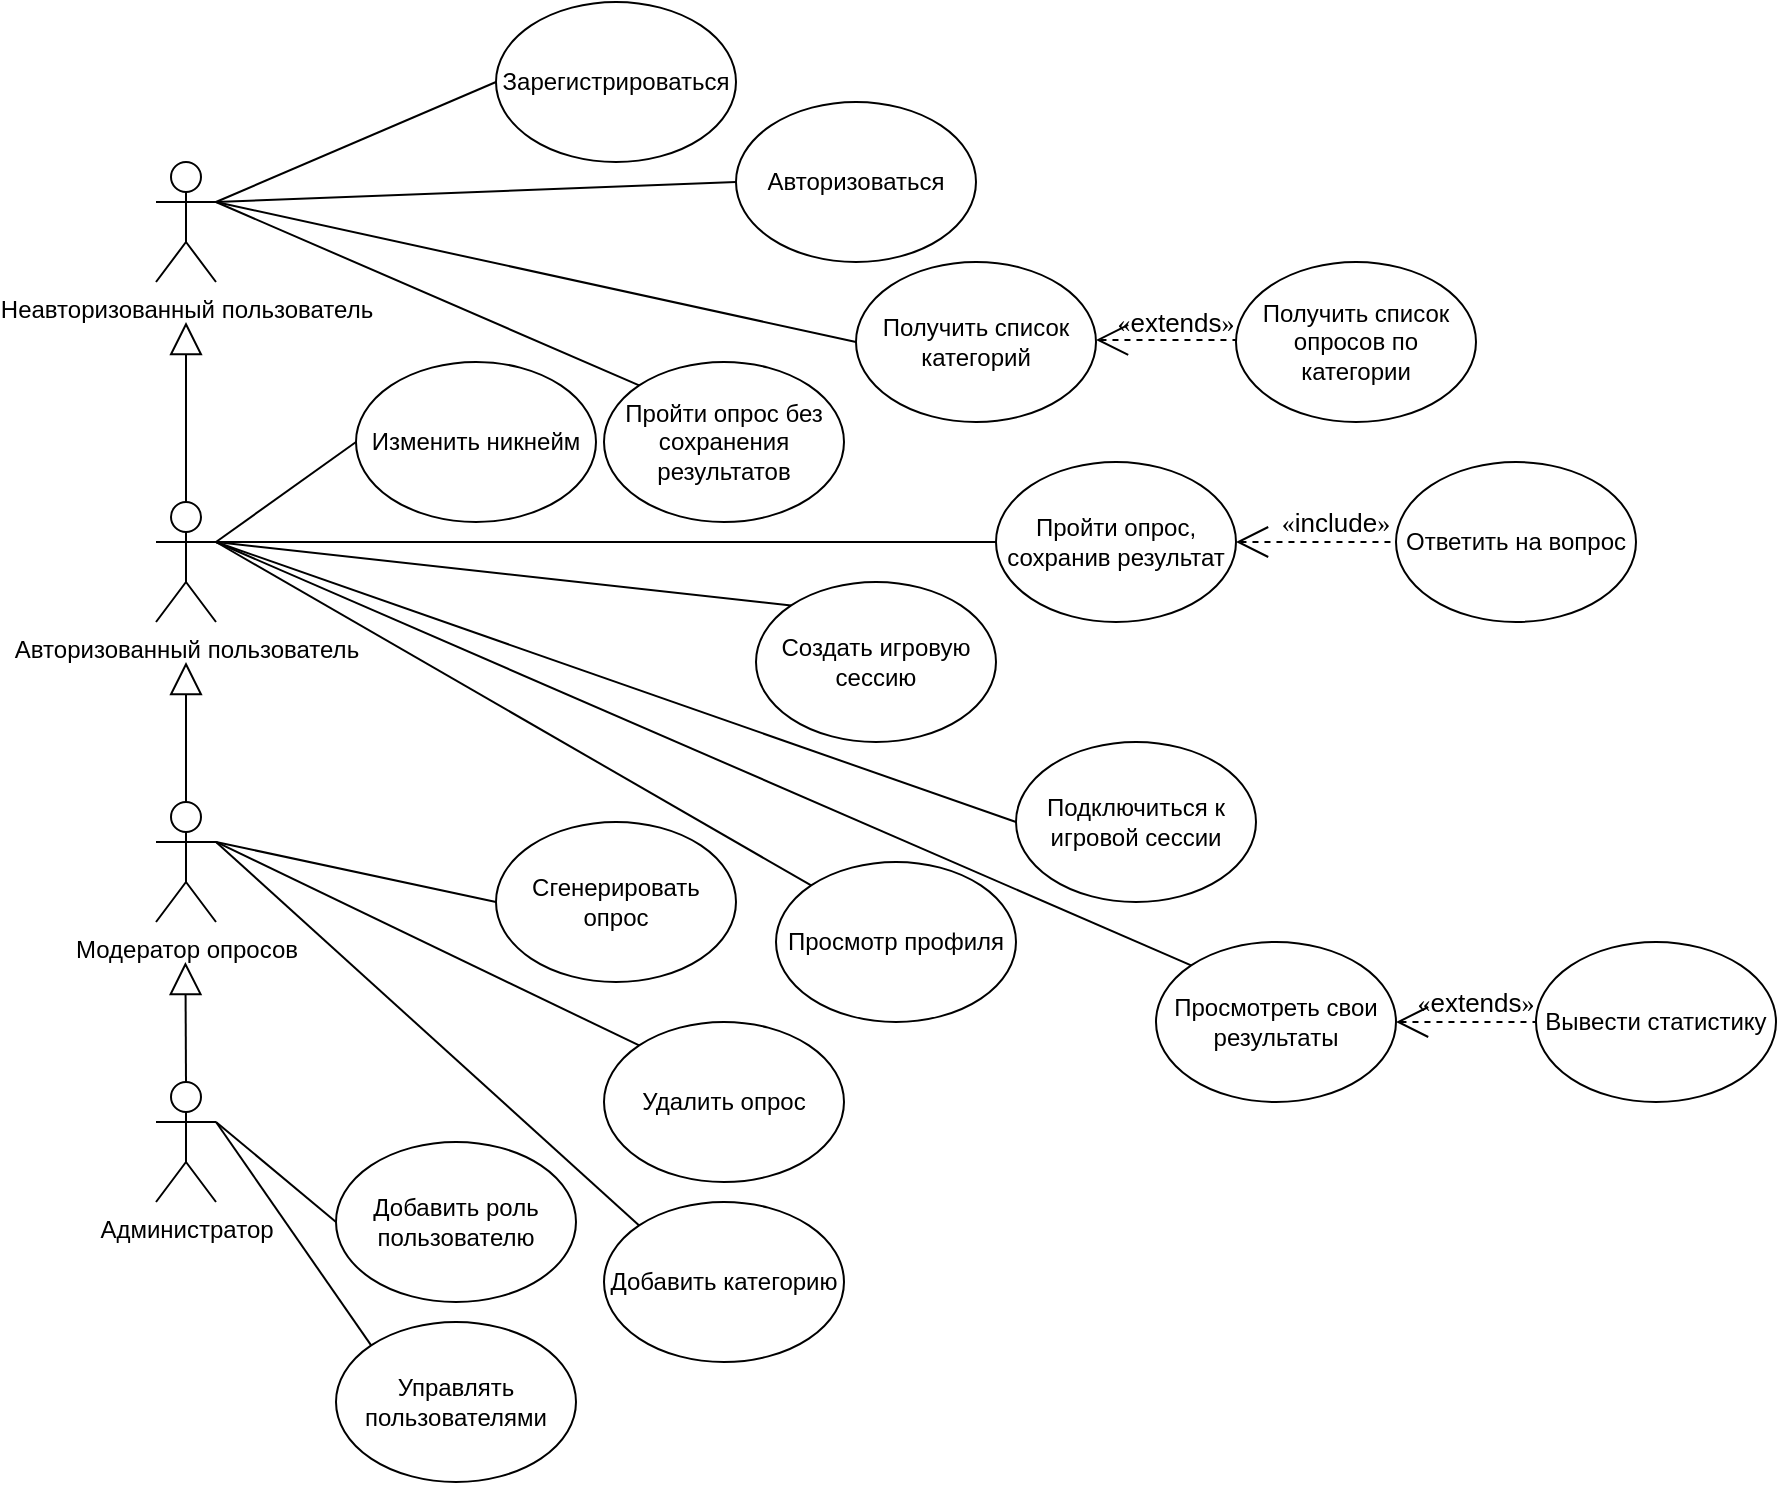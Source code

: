 <mxfile version="13.0.3" type="device"><diagram id="PY1LX5CFL5X96wbn3dsY" name="Page-1"><mxGraphModel dx="1072" dy="802" grid="1" gridSize="10" guides="1" tooltips="1" connect="1" arrows="1" fold="1" page="1" pageScale="1" pageWidth="827" pageHeight="1169" math="0" shadow="0"><root><mxCell id="0"/><mxCell id="1" parent="0"/><mxCell id="REfOlEhsivwN6Zjn0hID-1" value="Неавторизованный пользователь" style="shape=umlActor;verticalLabelPosition=bottom;labelBackgroundColor=#ffffff;verticalAlign=top;html=1;outlineConnect=0;" parent="1" vertex="1"><mxGeometry x="130" y="120" width="30" height="60" as="geometry"/></mxCell><mxCell id="REfOlEhsivwN6Zjn0hID-2" value="Зарегистрироваться" style="ellipse;whiteSpace=wrap;html=1;" parent="1" vertex="1"><mxGeometry x="300" y="40" width="120" height="80" as="geometry"/></mxCell><mxCell id="REfOlEhsivwN6Zjn0hID-3" value="Авторизоваться" style="ellipse;whiteSpace=wrap;html=1;" parent="1" vertex="1"><mxGeometry x="420" y="90" width="120" height="80" as="geometry"/></mxCell><mxCell id="REfOlEhsivwN6Zjn0hID-4" value="Пройти опрос без сохранения результатов" style="ellipse;whiteSpace=wrap;html=1;" parent="1" vertex="1"><mxGeometry x="354" y="220" width="120" height="80" as="geometry"/></mxCell><mxCell id="REfOlEhsivwN6Zjn0hID-5" value="" style="endArrow=none;html=1;exitX=1;exitY=0.333;exitDx=0;exitDy=0;exitPerimeter=0;entryX=0;entryY=0.5;entryDx=0;entryDy=0;" parent="1" source="REfOlEhsivwN6Zjn0hID-1" target="REfOlEhsivwN6Zjn0hID-2" edge="1"><mxGeometry width="50" height="50" relative="1" as="geometry"><mxPoint x="260" y="150" as="sourcePoint"/><mxPoint x="310" y="100" as="targetPoint"/></mxGeometry></mxCell><mxCell id="REfOlEhsivwN6Zjn0hID-6" value="" style="endArrow=none;html=1;entryX=0;entryY=0.5;entryDx=0;entryDy=0;" parent="1" target="REfOlEhsivwN6Zjn0hID-3" edge="1"><mxGeometry width="50" height="50" relative="1" as="geometry"><mxPoint x="160" y="140" as="sourcePoint"/><mxPoint x="290" y="150" as="targetPoint"/></mxGeometry></mxCell><mxCell id="REfOlEhsivwN6Zjn0hID-7" value="" style="endArrow=none;html=1;entryX=0;entryY=0;entryDx=0;entryDy=0;" parent="1" target="REfOlEhsivwN6Zjn0hID-4" edge="1"><mxGeometry width="50" height="50" relative="1" as="geometry"><mxPoint x="160" y="140" as="sourcePoint"/><mxPoint x="310" y="180" as="targetPoint"/></mxGeometry></mxCell><mxCell id="REfOlEhsivwN6Zjn0hID-8" value="Авторизованный пользователь" style="shape=umlActor;verticalLabelPosition=bottom;labelBackgroundColor=#ffffff;verticalAlign=top;html=1;outlineConnect=0;" parent="1" vertex="1"><mxGeometry x="130" y="290" width="30" height="60" as="geometry"/></mxCell><mxCell id="REfOlEhsivwN6Zjn0hID-9" value="" style="endArrow=block;html=1;exitX=0.5;exitY=0;exitDx=0;exitDy=0;exitPerimeter=0;endFill=0;strokeWidth=1;startSize=12;endSize=14;" parent="1" source="REfOlEhsivwN6Zjn0hID-8" edge="1"><mxGeometry width="50" height="50" relative="1" as="geometry"><mxPoint x="120" y="290" as="sourcePoint"/><mxPoint x="145" y="200" as="targetPoint"/></mxGeometry></mxCell><mxCell id="REfOlEhsivwN6Zjn0hID-10" value="" style="endArrow=none;html=1;strokeWidth=1;exitX=1;exitY=0.333;exitDx=0;exitDy=0;exitPerimeter=0;entryX=0;entryY=0.5;entryDx=0;entryDy=0;" parent="1" source="REfOlEhsivwN6Zjn0hID-8" target="REfOlEhsivwN6Zjn0hID-11" edge="1"><mxGeometry width="50" height="50" relative="1" as="geometry"><mxPoint x="200" y="340" as="sourcePoint"/><mxPoint x="360" y="320" as="targetPoint"/></mxGeometry></mxCell><mxCell id="REfOlEhsivwN6Zjn0hID-11" value="Пройти опрос, сохранив результат" style="ellipse;whiteSpace=wrap;html=1;" parent="1" vertex="1"><mxGeometry x="550" y="270" width="120" height="80" as="geometry"/></mxCell><mxCell id="REfOlEhsivwN6Zjn0hID-12" value="Создать игровую сессию" style="ellipse;whiteSpace=wrap;html=1;" parent="1" vertex="1"><mxGeometry x="430" y="330" width="120" height="80" as="geometry"/></mxCell><mxCell id="REfOlEhsivwN6Zjn0hID-13" value="" style="endArrow=none;html=1;strokeWidth=1;entryX=0;entryY=0;entryDx=0;entryDy=0;" parent="1" target="REfOlEhsivwN6Zjn0hID-12" edge="1"><mxGeometry width="50" height="50" relative="1" as="geometry"><mxPoint x="160" y="310" as="sourcePoint"/><mxPoint x="340" y="420" as="targetPoint"/></mxGeometry></mxCell><mxCell id="REfOlEhsivwN6Zjn0hID-14" value="Подключиться к игровой сессии" style="ellipse;whiteSpace=wrap;html=1;" parent="1" vertex="1"><mxGeometry x="560" y="410" width="120" height="80" as="geometry"/></mxCell><mxCell id="REfOlEhsivwN6Zjn0hID-15" value="" style="endArrow=none;html=1;strokeWidth=1;entryX=0;entryY=0.5;entryDx=0;entryDy=0;" parent="1" target="REfOlEhsivwN6Zjn0hID-14" edge="1"><mxGeometry width="50" height="50" relative="1" as="geometry"><mxPoint x="160" y="310" as="sourcePoint"/><mxPoint x="340" y="390" as="targetPoint"/></mxGeometry></mxCell><mxCell id="REfOlEhsivwN6Zjn0hID-16" value="Просмотреть свои результаты" style="ellipse;whiteSpace=wrap;html=1;" parent="1" vertex="1"><mxGeometry x="630" y="510" width="120" height="80" as="geometry"/></mxCell><mxCell id="REfOlEhsivwN6Zjn0hID-17" value="" style="endArrow=none;html=1;strokeWidth=1;entryX=0;entryY=0;entryDx=0;entryDy=0;" parent="1" target="REfOlEhsivwN6Zjn0hID-16" edge="1"><mxGeometry width="50" height="50" relative="1" as="geometry"><mxPoint x="160" y="310" as="sourcePoint"/><mxPoint x="240" y="360" as="targetPoint"/></mxGeometry></mxCell><mxCell id="MeinbiQJGcjzFtnBFlrY-3" value="Вывести статистику" style="ellipse;whiteSpace=wrap;html=1;" parent="1" vertex="1"><mxGeometry x="820" y="510" width="120" height="80" as="geometry"/></mxCell><mxCell id="MeinbiQJGcjzFtnBFlrY-4" value="" style="endArrow=none;dashed=1;html=1;exitX=1;exitY=0.5;exitDx=0;exitDy=0;entryX=0;entryY=0.5;entryDx=0;entryDy=0;startArrow=open;startFill=0;startSize=14;" parent="1" source="REfOlEhsivwN6Zjn0hID-16" target="MeinbiQJGcjzFtnBFlrY-3" edge="1"><mxGeometry width="50" height="50" relative="1" as="geometry"><mxPoint x="670" y="610" as="sourcePoint"/><mxPoint x="720" y="560" as="targetPoint"/></mxGeometry></mxCell><mxCell id="MeinbiQJGcjzFtnBFlrY-5" value="&lt;font style=&quot;font-size: 13px&quot;&gt;&lt;span style=&quot;font-family: &amp;#34;times new roman&amp;#34; , serif&quot;&gt;«&lt;/span&gt;extends&lt;span style=&quot;font-family: &amp;#34;times new roman&amp;#34; , serif&quot;&gt;»&lt;/span&gt;&lt;/font&gt;" style="text;html=1;strokeColor=none;fillColor=none;align=center;verticalAlign=middle;whiteSpace=wrap;rounded=0;" parent="1" vertex="1"><mxGeometry x="770" y="530" width="40" height="20" as="geometry"/></mxCell><mxCell id="MeinbiQJGcjzFtnBFlrY-6" value="Модератор опросов" style="shape=umlActor;verticalLabelPosition=bottom;labelBackgroundColor=#ffffff;verticalAlign=top;html=1;outlineConnect=0;" parent="1" vertex="1"><mxGeometry x="130" y="440" width="30" height="60" as="geometry"/></mxCell><mxCell id="MeinbiQJGcjzFtnBFlrY-7" value="Просмотр профиля" style="ellipse;whiteSpace=wrap;html=1;" parent="1" vertex="1"><mxGeometry x="440" y="470" width="120" height="80" as="geometry"/></mxCell><mxCell id="MeinbiQJGcjzFtnBFlrY-8" value="" style="endArrow=none;html=1;strokeWidth=1;entryX=0;entryY=0;entryDx=0;entryDy=0;" parent="1" target="MeinbiQJGcjzFtnBFlrY-7" edge="1"><mxGeometry width="50" height="50" relative="1" as="geometry"><mxPoint x="160" y="310" as="sourcePoint"/><mxPoint x="577.574" y="566.716" as="targetPoint"/></mxGeometry></mxCell><mxCell id="MeinbiQJGcjzFtnBFlrY-13" value="Администратор" style="shape=umlActor;verticalLabelPosition=bottom;labelBackgroundColor=#ffffff;verticalAlign=top;html=1;outlineConnect=0;" parent="1" vertex="1"><mxGeometry x="130" y="580" width="30" height="60" as="geometry"/></mxCell><mxCell id="MeinbiQJGcjzFtnBFlrY-14" value="" style="endArrow=block;html=1;endFill=0;strokeWidth=1;startSize=12;endSize=14;exitX=0.5;exitY=0;exitDx=0;exitDy=0;exitPerimeter=0;" parent="1" source="MeinbiQJGcjzFtnBFlrY-6" edge="1"><mxGeometry width="50" height="50" relative="1" as="geometry"><mxPoint x="110" y="410" as="sourcePoint"/><mxPoint x="145" y="370" as="targetPoint"/></mxGeometry></mxCell><mxCell id="MeinbiQJGcjzFtnBFlrY-15" value="" style="endArrow=block;html=1;endFill=0;strokeWidth=1;startSize=12;endSize=14;" parent="1" edge="1"><mxGeometry width="50" height="50" relative="1" as="geometry"><mxPoint x="145" y="580" as="sourcePoint"/><mxPoint x="144.71" y="520" as="targetPoint"/></mxGeometry></mxCell><mxCell id="MeinbiQJGcjzFtnBFlrY-16" value="Сгенерировать опрос" style="ellipse;whiteSpace=wrap;html=1;" parent="1" vertex="1"><mxGeometry x="300" y="450" width="120" height="80" as="geometry"/></mxCell><mxCell id="MeinbiQJGcjzFtnBFlrY-18" value="Удалить опрос" style="ellipse;whiteSpace=wrap;html=1;" parent="1" vertex="1"><mxGeometry x="354" y="550" width="120" height="80" as="geometry"/></mxCell><mxCell id="MeinbiQJGcjzFtnBFlrY-19" value="Добавить категорию" style="ellipse;whiteSpace=wrap;html=1;" parent="1" vertex="1"><mxGeometry x="354" y="640" width="120" height="80" as="geometry"/></mxCell><mxCell id="MeinbiQJGcjzFtnBFlrY-20" value="" style="endArrow=none;html=1;exitX=1;exitY=0.333;exitDx=0;exitDy=0;exitPerimeter=0;entryX=0;entryY=0.5;entryDx=0;entryDy=0;" parent="1" source="MeinbiQJGcjzFtnBFlrY-6" target="MeinbiQJGcjzFtnBFlrY-16" edge="1"><mxGeometry width="50" height="50" relative="1" as="geometry"><mxPoint x="100" y="510" as="sourcePoint"/><mxPoint x="150" y="460" as="targetPoint"/></mxGeometry></mxCell><mxCell id="MeinbiQJGcjzFtnBFlrY-21" value="" style="endArrow=none;html=1;exitX=1;exitY=0.333;exitDx=0;exitDy=0;exitPerimeter=0;entryX=0;entryY=0;entryDx=0;entryDy=0;" parent="1" source="MeinbiQJGcjzFtnBFlrY-6" target="MeinbiQJGcjzFtnBFlrY-18" edge="1"><mxGeometry width="50" height="50" relative="1" as="geometry"><mxPoint x="170" y="470" as="sourcePoint"/><mxPoint x="347.574" y="555.716" as="targetPoint"/></mxGeometry></mxCell><mxCell id="MeinbiQJGcjzFtnBFlrY-22" value="" style="endArrow=none;html=1;exitX=1;exitY=0.333;exitDx=0;exitDy=0;exitPerimeter=0;entryX=0;entryY=0;entryDx=0;entryDy=0;" parent="1" source="MeinbiQJGcjzFtnBFlrY-6" target="MeinbiQJGcjzFtnBFlrY-19" edge="1"><mxGeometry width="50" height="50" relative="1" as="geometry"><mxPoint x="170" y="470" as="sourcePoint"/><mxPoint x="347.574" y="635.716" as="targetPoint"/></mxGeometry></mxCell><mxCell id="MeinbiQJGcjzFtnBFlrY-23" value="Добавить роль пользователю" style="ellipse;whiteSpace=wrap;html=1;" parent="1" vertex="1"><mxGeometry x="220" y="610" width="120" height="80" as="geometry"/></mxCell><mxCell id="MeinbiQJGcjzFtnBFlrY-24" value="" style="endArrow=none;html=1;exitX=1;exitY=0.333;exitDx=0;exitDy=0;exitPerimeter=0;entryX=0;entryY=0.5;entryDx=0;entryDy=0;" parent="1" source="MeinbiQJGcjzFtnBFlrY-13" target="MeinbiQJGcjzFtnBFlrY-23" edge="1"><mxGeometry width="50" height="50" relative="1" as="geometry"><mxPoint x="240" y="660" as="sourcePoint"/><mxPoint x="290" y="610" as="targetPoint"/></mxGeometry></mxCell><mxCell id="MeinbiQJGcjzFtnBFlrY-26" value="Управлять пользователями" style="ellipse;whiteSpace=wrap;html=1;" parent="1" vertex="1"><mxGeometry x="220" y="700" width="120" height="80" as="geometry"/></mxCell><mxCell id="MeinbiQJGcjzFtnBFlrY-27" value="" style="endArrow=none;html=1;entryX=1;entryY=0.333;entryDx=0;entryDy=0;entryPerimeter=0;exitX=0;exitY=0;exitDx=0;exitDy=0;" parent="1" source="MeinbiQJGcjzFtnBFlrY-26" target="MeinbiQJGcjzFtnBFlrY-13" edge="1"><mxGeometry width="50" height="50" relative="1" as="geometry"><mxPoint x="220" y="720" as="sourcePoint"/><mxPoint x="270" y="670" as="targetPoint"/></mxGeometry></mxCell><mxCell id="3xW7lDGHRd-TL5C763uq-1" value="Ответить на вопрос" style="ellipse;whiteSpace=wrap;html=1;" parent="1" vertex="1"><mxGeometry x="750" y="270" width="120" height="80" as="geometry"/></mxCell><mxCell id="3xW7lDGHRd-TL5C763uq-2" value="" style="endArrow=none;dashed=1;html=1;exitX=1;exitY=0.5;exitDx=0;exitDy=0;entryX=0;entryY=0.5;entryDx=0;entryDy=0;startArrow=open;startFill=0;startSize=14;" parent="1" source="REfOlEhsivwN6Zjn0hID-11" target="3xW7lDGHRd-TL5C763uq-1" edge="1"><mxGeometry width="50" height="50" relative="1" as="geometry"><mxPoint x="760" y="560" as="sourcePoint"/><mxPoint x="830" y="560" as="targetPoint"/></mxGeometry></mxCell><mxCell id="3xW7lDGHRd-TL5C763uq-3" value="&lt;font style=&quot;font-size: 13px&quot;&gt;&lt;span style=&quot;font-family: &amp;#34;times new roman&amp;#34; , serif&quot;&gt;«&lt;/span&gt;include&lt;span style=&quot;font-family: &amp;#34;times new roman&amp;#34; , serif&quot;&gt;»&lt;/span&gt;&lt;/font&gt;" style="text;html=1;strokeColor=none;fillColor=none;align=center;verticalAlign=middle;whiteSpace=wrap;rounded=0;" parent="1" vertex="1"><mxGeometry x="700" y="290" width="40" height="20" as="geometry"/></mxCell><mxCell id="3xW7lDGHRd-TL5C763uq-4" value="Получить список категорий" style="ellipse;whiteSpace=wrap;html=1;" parent="1" vertex="1"><mxGeometry x="480" y="170" width="120" height="80" as="geometry"/></mxCell><mxCell id="3xW7lDGHRd-TL5C763uq-5" value="Получить список опросов по категории" style="ellipse;whiteSpace=wrap;html=1;" parent="1" vertex="1"><mxGeometry x="670" y="170" width="120" height="80" as="geometry"/></mxCell><mxCell id="3xW7lDGHRd-TL5C763uq-6" value="" style="endArrow=none;html=1;entryX=0;entryY=0.5;entryDx=0;entryDy=0;" parent="1" target="3xW7lDGHRd-TL5C763uq-4" edge="1"><mxGeometry width="50" height="50" relative="1" as="geometry"><mxPoint x="160" y="140" as="sourcePoint"/><mxPoint x="470" y="170" as="targetPoint"/></mxGeometry></mxCell><mxCell id="3xW7lDGHRd-TL5C763uq-7" value="" style="endArrow=none;dashed=1;html=1;exitX=1;exitY=0.5;exitDx=0;exitDy=0;entryX=0;entryY=0.5;entryDx=0;entryDy=0;startArrow=open;startFill=0;startSize=14;" parent="1" edge="1"><mxGeometry width="50" height="50" relative="1" as="geometry"><mxPoint x="600.0" y="208.97" as="sourcePoint"/><mxPoint x="670" y="208.97" as="targetPoint"/></mxGeometry></mxCell><mxCell id="3xW7lDGHRd-TL5C763uq-8" value="&lt;font style=&quot;font-size: 13px&quot;&gt;&lt;span style=&quot;font-family: &amp;#34;times new roman&amp;#34; , serif&quot;&gt;«&lt;/span&gt;extends&lt;span style=&quot;font-family: &amp;#34;times new roman&amp;#34; , serif&quot;&gt;»&lt;/span&gt;&lt;/font&gt;" style="text;html=1;strokeColor=none;fillColor=none;align=center;verticalAlign=middle;whiteSpace=wrap;rounded=0;" parent="1" vertex="1"><mxGeometry x="620" y="190" width="40" height="20" as="geometry"/></mxCell><mxCell id="4JQD7WgnnO7vXhAIoUHI-1" value="Изменить никнейм" style="ellipse;whiteSpace=wrap;html=1;" parent="1" vertex="1"><mxGeometry x="230" y="220" width="120" height="80" as="geometry"/></mxCell><mxCell id="4JQD7WgnnO7vXhAIoUHI-2" value="" style="endArrow=none;html=1;exitX=1;exitY=0.333;exitDx=0;exitDy=0;exitPerimeter=0;entryX=0;entryY=0.5;entryDx=0;entryDy=0;" parent="1" source="REfOlEhsivwN6Zjn0hID-8" target="4JQD7WgnnO7vXhAIoUHI-1" edge="1"><mxGeometry width="50" height="50" relative="1" as="geometry"><mxPoint x="210" y="320" as="sourcePoint"/><mxPoint x="260" y="270" as="targetPoint"/></mxGeometry></mxCell></root></mxGraphModel></diagram></mxfile>